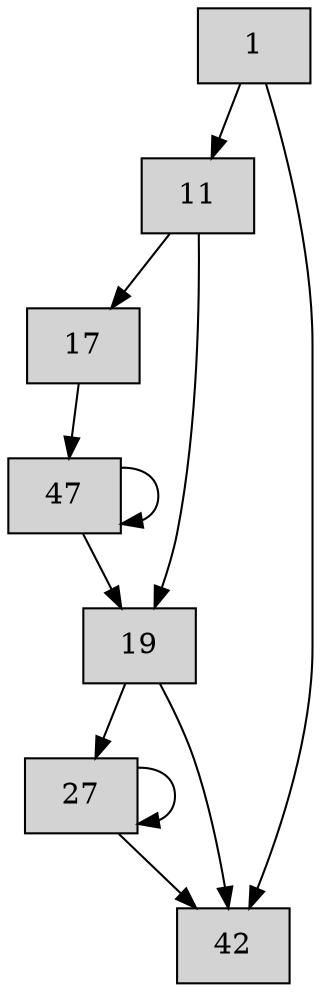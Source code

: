 digraph CFG {
    node [shape=box, style=filled];

    1 [label="1"];
    11 [label="11"];
    17 [label="17"];
    19 [label="19"];
    27 [label="27"];
    42 [label="42"];
    47 [label="47"];

    1 -> 11;
    1 -> 42;

    11 -> 17;
    11 -> 19;

    17 -> 47;

    19 -> 27;
    19 -> 42;

    27 -> 27;
    27 -> 42;

    47 -> 19;
    47 -> 47;
}